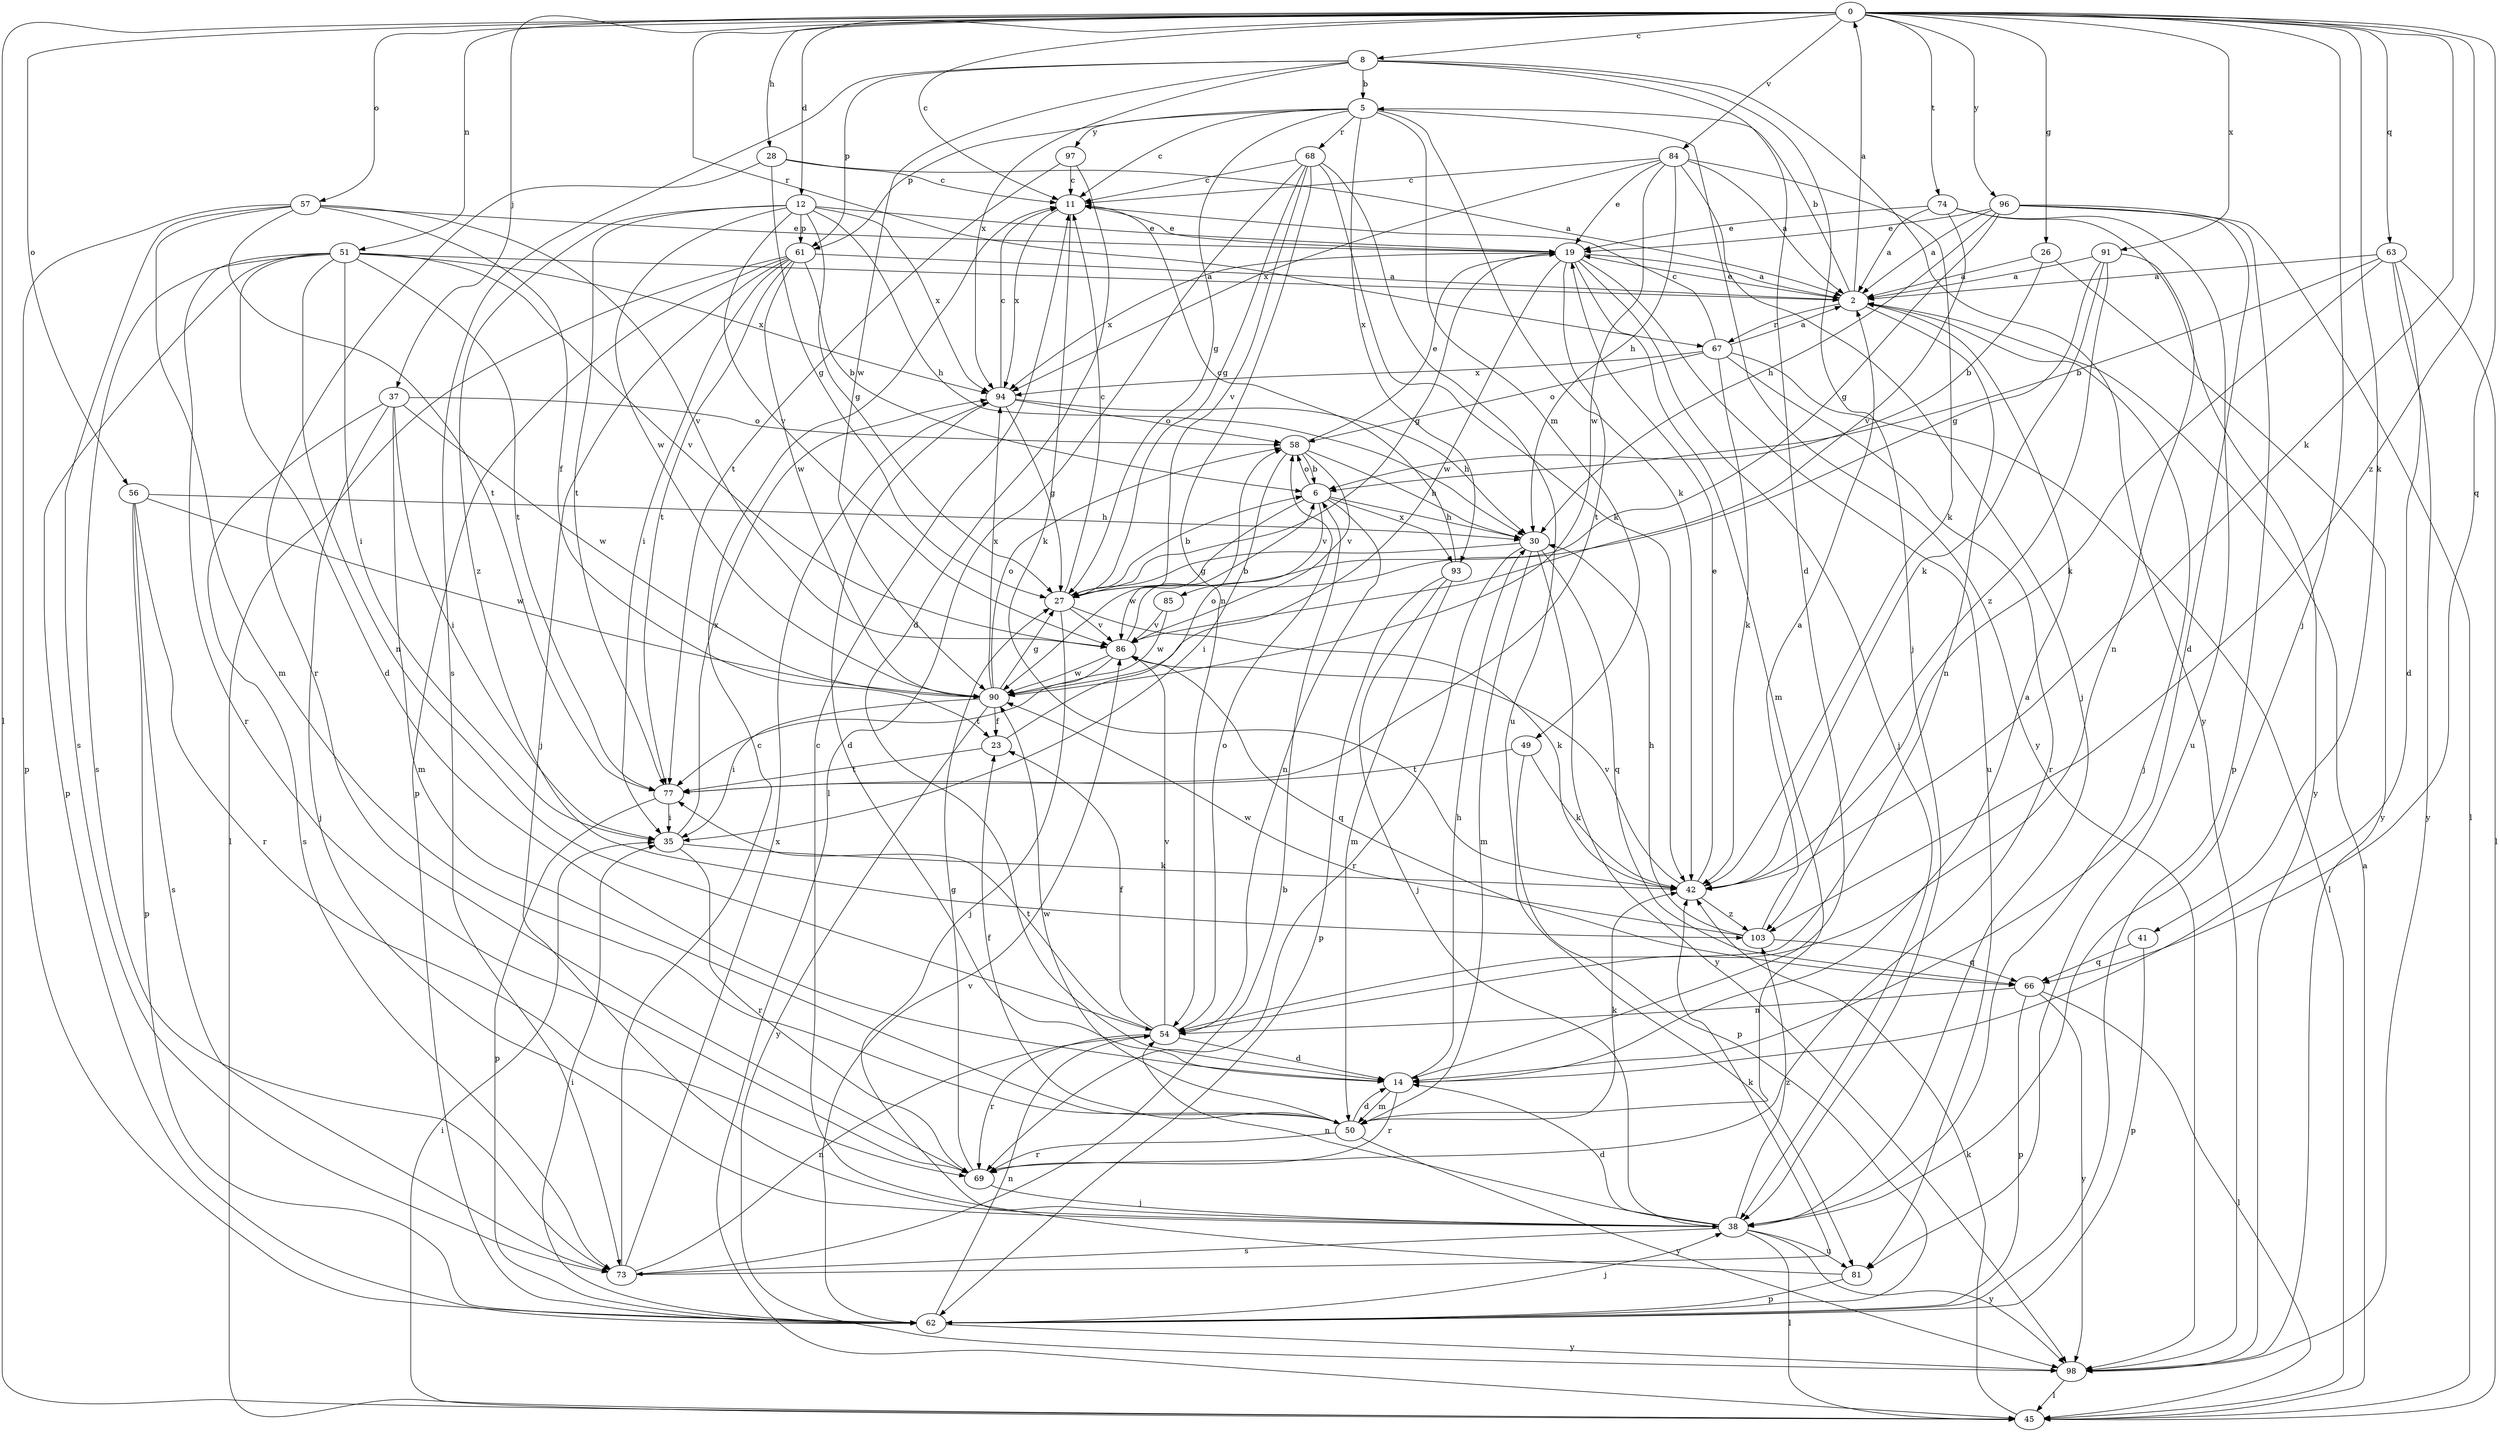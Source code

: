strict digraph  {
0;
2;
5;
6;
8;
11;
12;
14;
19;
23;
26;
27;
28;
30;
35;
37;
38;
41;
42;
45;
49;
50;
51;
54;
56;
57;
58;
61;
62;
63;
66;
67;
68;
69;
73;
74;
77;
81;
84;
85;
86;
90;
91;
93;
94;
96;
97;
98;
103;
0 -> 8  [label=c];
0 -> 11  [label=c];
0 -> 12  [label=d];
0 -> 26  [label=g];
0 -> 28  [label=h];
0 -> 37  [label=j];
0 -> 38  [label=j];
0 -> 41  [label=k];
0 -> 42  [label=k];
0 -> 45  [label=l];
0 -> 51  [label=n];
0 -> 56  [label=o];
0 -> 57  [label=o];
0 -> 63  [label=q];
0 -> 66  [label=q];
0 -> 67  [label=r];
0 -> 74  [label=t];
0 -> 84  [label=v];
0 -> 91  [label=x];
0 -> 96  [label=y];
0 -> 103  [label=z];
2 -> 0  [label=a];
2 -> 5  [label=b];
2 -> 19  [label=e];
2 -> 38  [label=j];
2 -> 54  [label=n];
2 -> 67  [label=r];
5 -> 11  [label=c];
5 -> 27  [label=g];
5 -> 42  [label=k];
5 -> 49  [label=m];
5 -> 61  [label=p];
5 -> 68  [label=r];
5 -> 93  [label=x];
5 -> 97  [label=y];
5 -> 98  [label=y];
6 -> 30  [label=h];
6 -> 54  [label=n];
6 -> 58  [label=o];
6 -> 85  [label=v];
6 -> 90  [label=w];
6 -> 93  [label=x];
8 -> 5  [label=b];
8 -> 14  [label=d];
8 -> 38  [label=j];
8 -> 61  [label=p];
8 -> 73  [label=s];
8 -> 90  [label=w];
8 -> 94  [label=x];
8 -> 98  [label=y];
11 -> 19  [label=e];
11 -> 42  [label=k];
11 -> 94  [label=x];
12 -> 19  [label=e];
12 -> 27  [label=g];
12 -> 30  [label=h];
12 -> 61  [label=p];
12 -> 77  [label=t];
12 -> 86  [label=v];
12 -> 90  [label=w];
12 -> 94  [label=x];
12 -> 103  [label=z];
14 -> 2  [label=a];
14 -> 30  [label=h];
14 -> 50  [label=m];
14 -> 69  [label=r];
19 -> 2  [label=a];
19 -> 27  [label=g];
19 -> 38  [label=j];
19 -> 50  [label=m];
19 -> 77  [label=t];
19 -> 81  [label=u];
19 -> 90  [label=w];
19 -> 94  [label=x];
23 -> 58  [label=o];
23 -> 77  [label=t];
26 -> 2  [label=a];
26 -> 6  [label=b];
26 -> 98  [label=y];
27 -> 6  [label=b];
27 -> 11  [label=c];
27 -> 38  [label=j];
27 -> 42  [label=k];
27 -> 86  [label=v];
28 -> 2  [label=a];
28 -> 11  [label=c];
28 -> 27  [label=g];
28 -> 69  [label=r];
30 -> 27  [label=g];
30 -> 50  [label=m];
30 -> 66  [label=q];
30 -> 69  [label=r];
30 -> 98  [label=y];
35 -> 42  [label=k];
35 -> 69  [label=r];
35 -> 94  [label=x];
37 -> 35  [label=i];
37 -> 38  [label=j];
37 -> 50  [label=m];
37 -> 58  [label=o];
37 -> 73  [label=s];
37 -> 90  [label=w];
38 -> 14  [label=d];
38 -> 45  [label=l];
38 -> 54  [label=n];
38 -> 73  [label=s];
38 -> 81  [label=u];
38 -> 98  [label=y];
38 -> 103  [label=z];
41 -> 62  [label=p];
41 -> 66  [label=q];
42 -> 19  [label=e];
42 -> 86  [label=v];
42 -> 103  [label=z];
45 -> 2  [label=a];
45 -> 35  [label=i];
45 -> 42  [label=k];
49 -> 42  [label=k];
49 -> 62  [label=p];
49 -> 77  [label=t];
50 -> 14  [label=d];
50 -> 23  [label=f];
50 -> 42  [label=k];
50 -> 69  [label=r];
50 -> 90  [label=w];
50 -> 98  [label=y];
51 -> 2  [label=a];
51 -> 14  [label=d];
51 -> 35  [label=i];
51 -> 54  [label=n];
51 -> 62  [label=p];
51 -> 69  [label=r];
51 -> 73  [label=s];
51 -> 77  [label=t];
51 -> 86  [label=v];
51 -> 94  [label=x];
54 -> 14  [label=d];
54 -> 23  [label=f];
54 -> 58  [label=o];
54 -> 69  [label=r];
54 -> 77  [label=t];
54 -> 86  [label=v];
56 -> 30  [label=h];
56 -> 62  [label=p];
56 -> 69  [label=r];
56 -> 73  [label=s];
56 -> 90  [label=w];
57 -> 19  [label=e];
57 -> 23  [label=f];
57 -> 50  [label=m];
57 -> 62  [label=p];
57 -> 73  [label=s];
57 -> 77  [label=t];
57 -> 86  [label=v];
58 -> 6  [label=b];
58 -> 19  [label=e];
58 -> 30  [label=h];
58 -> 35  [label=i];
58 -> 86  [label=v];
61 -> 2  [label=a];
61 -> 6  [label=b];
61 -> 35  [label=i];
61 -> 38  [label=j];
61 -> 45  [label=l];
61 -> 62  [label=p];
61 -> 77  [label=t];
61 -> 90  [label=w];
62 -> 35  [label=i];
62 -> 38  [label=j];
62 -> 54  [label=n];
62 -> 86  [label=v];
62 -> 98  [label=y];
63 -> 2  [label=a];
63 -> 6  [label=b];
63 -> 14  [label=d];
63 -> 42  [label=k];
63 -> 45  [label=l];
63 -> 98  [label=y];
66 -> 45  [label=l];
66 -> 54  [label=n];
66 -> 62  [label=p];
66 -> 98  [label=y];
67 -> 2  [label=a];
67 -> 11  [label=c];
67 -> 42  [label=k];
67 -> 45  [label=l];
67 -> 58  [label=o];
67 -> 69  [label=r];
67 -> 94  [label=x];
68 -> 11  [label=c];
68 -> 27  [label=g];
68 -> 42  [label=k];
68 -> 45  [label=l];
68 -> 54  [label=n];
68 -> 81  [label=u];
68 -> 86  [label=v];
69 -> 27  [label=g];
69 -> 38  [label=j];
73 -> 6  [label=b];
73 -> 11  [label=c];
73 -> 42  [label=k];
73 -> 54  [label=n];
73 -> 94  [label=x];
74 -> 2  [label=a];
74 -> 19  [label=e];
74 -> 81  [label=u];
74 -> 86  [label=v];
74 -> 98  [label=y];
77 -> 35  [label=i];
77 -> 62  [label=p];
81 -> 11  [label=c];
81 -> 62  [label=p];
84 -> 2  [label=a];
84 -> 11  [label=c];
84 -> 19  [label=e];
84 -> 30  [label=h];
84 -> 38  [label=j];
84 -> 42  [label=k];
84 -> 90  [label=w];
84 -> 94  [label=x];
85 -> 86  [label=v];
85 -> 90  [label=w];
86 -> 6  [label=b];
86 -> 66  [label=q];
86 -> 77  [label=t];
86 -> 90  [label=w];
90 -> 23  [label=f];
90 -> 27  [label=g];
90 -> 35  [label=i];
90 -> 58  [label=o];
90 -> 94  [label=x];
90 -> 98  [label=y];
91 -> 2  [label=a];
91 -> 27  [label=g];
91 -> 42  [label=k];
91 -> 54  [label=n];
91 -> 103  [label=z];
93 -> 11  [label=c];
93 -> 38  [label=j];
93 -> 50  [label=m];
93 -> 62  [label=p];
94 -> 11  [label=c];
94 -> 14  [label=d];
94 -> 27  [label=g];
94 -> 30  [label=h];
94 -> 58  [label=o];
96 -> 2  [label=a];
96 -> 14  [label=d];
96 -> 19  [label=e];
96 -> 27  [label=g];
96 -> 30  [label=h];
96 -> 45  [label=l];
96 -> 62  [label=p];
97 -> 11  [label=c];
97 -> 14  [label=d];
97 -> 77  [label=t];
98 -> 45  [label=l];
103 -> 2  [label=a];
103 -> 30  [label=h];
103 -> 66  [label=q];
103 -> 90  [label=w];
}
